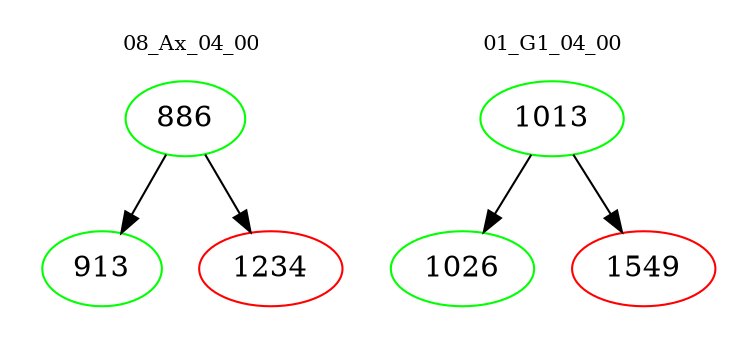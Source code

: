 digraph{
subgraph cluster_0 {
color = white
label = "08_Ax_04_00";
fontsize=10;
T0_886 [label="886", color="green"]
T0_886 -> T0_913 [color="black"]
T0_913 [label="913", color="green"]
T0_886 -> T0_1234 [color="black"]
T0_1234 [label="1234", color="red"]
}
subgraph cluster_1 {
color = white
label = "01_G1_04_00";
fontsize=10;
T1_1013 [label="1013", color="green"]
T1_1013 -> T1_1026 [color="black"]
T1_1026 [label="1026", color="green"]
T1_1013 -> T1_1549 [color="black"]
T1_1549 [label="1549", color="red"]
}
}
